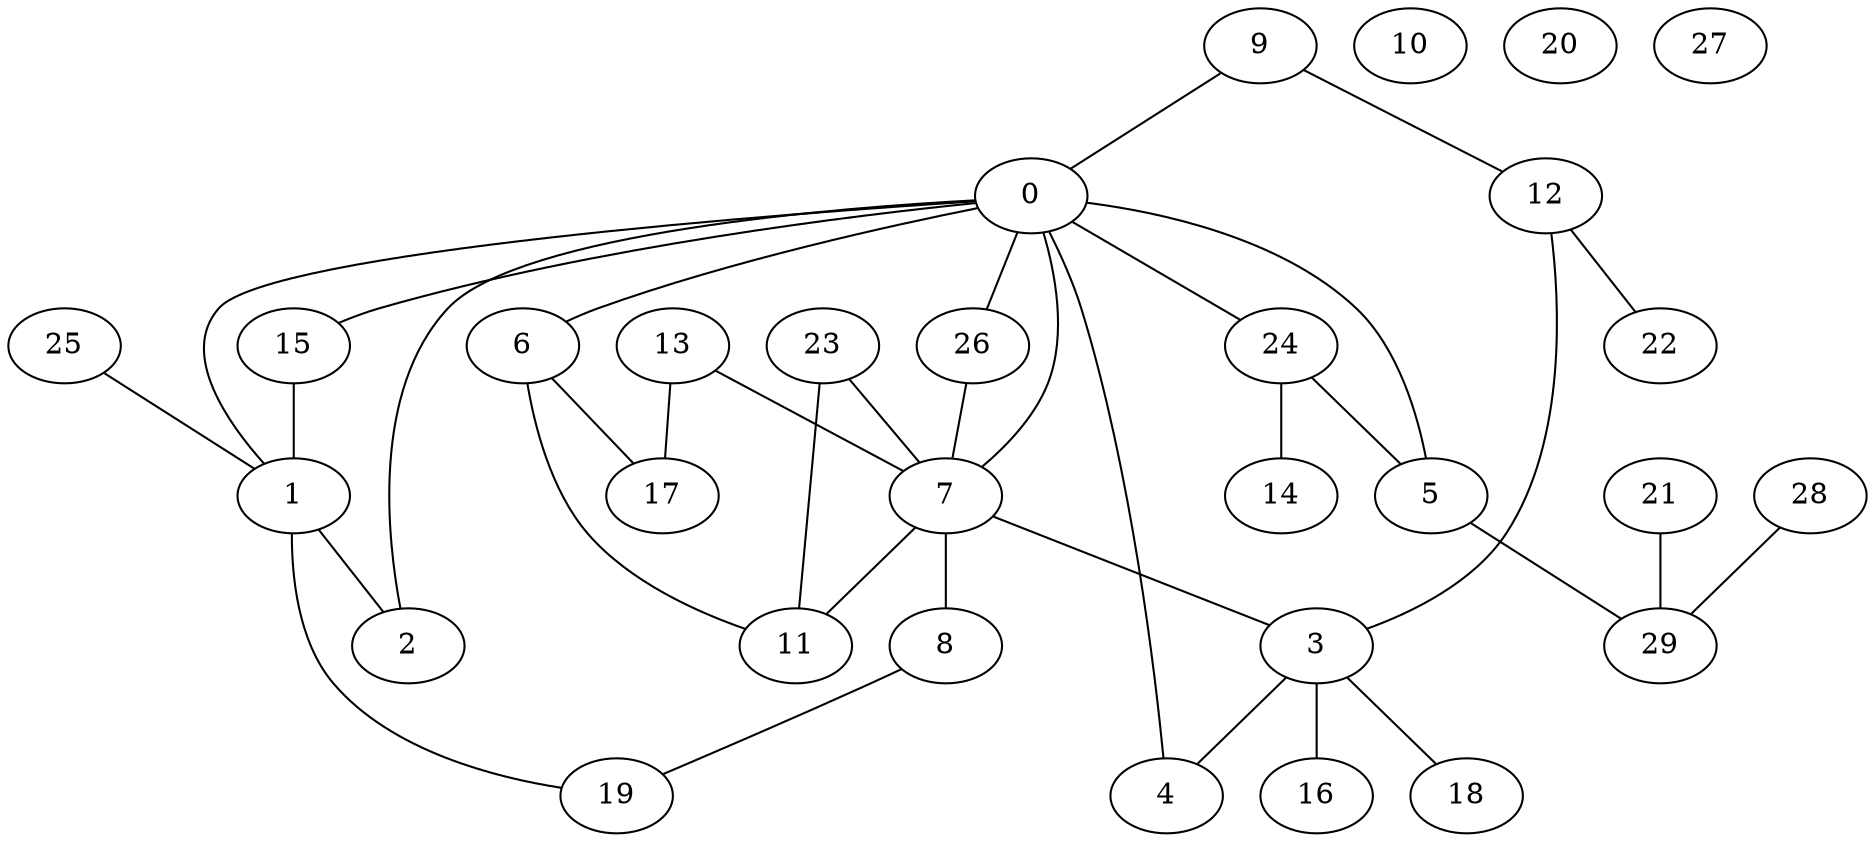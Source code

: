graph G {
  0;
  1;
  2;
  3;
  4;
  5;
  6;
  7;
  8;
  9;
  10;
  11;
  12;
  13;
  14;
  15;
  16;
  17;
  18;
  19;
  20;
  21;
  22;
  23;
  24;
  25;
  26;
  27;
  28;
  29;
   0 -- 1;
   0 -- 2;
   0 -- 4;
   0 -- 6;
   0 -- 7;
   0 -- 15;
   0 -- 24;
   0 -- 26;
   1 -- 2;
   1 -- 19;
   3 -- 4;
   3 -- 16;
   3 -- 18;
   5 -- 0;
   5 -- 29;
   6 -- 11;
   6 -- 17;
   7 -- 3;
   7 -- 8;
   7 -- 11;
   8 -- 19;
   9 -- 0;
   9 -- 12;
   12 -- 3;
   12 -- 22;
   13 -- 7;
   13 -- 17;
   15 -- 1;
   21 -- 29;
   23 -- 7;
   23 -- 11;
   24 -- 5;
   24 -- 14;
   25 -- 1;
   26 -- 7;
   28 -- 29;
}
